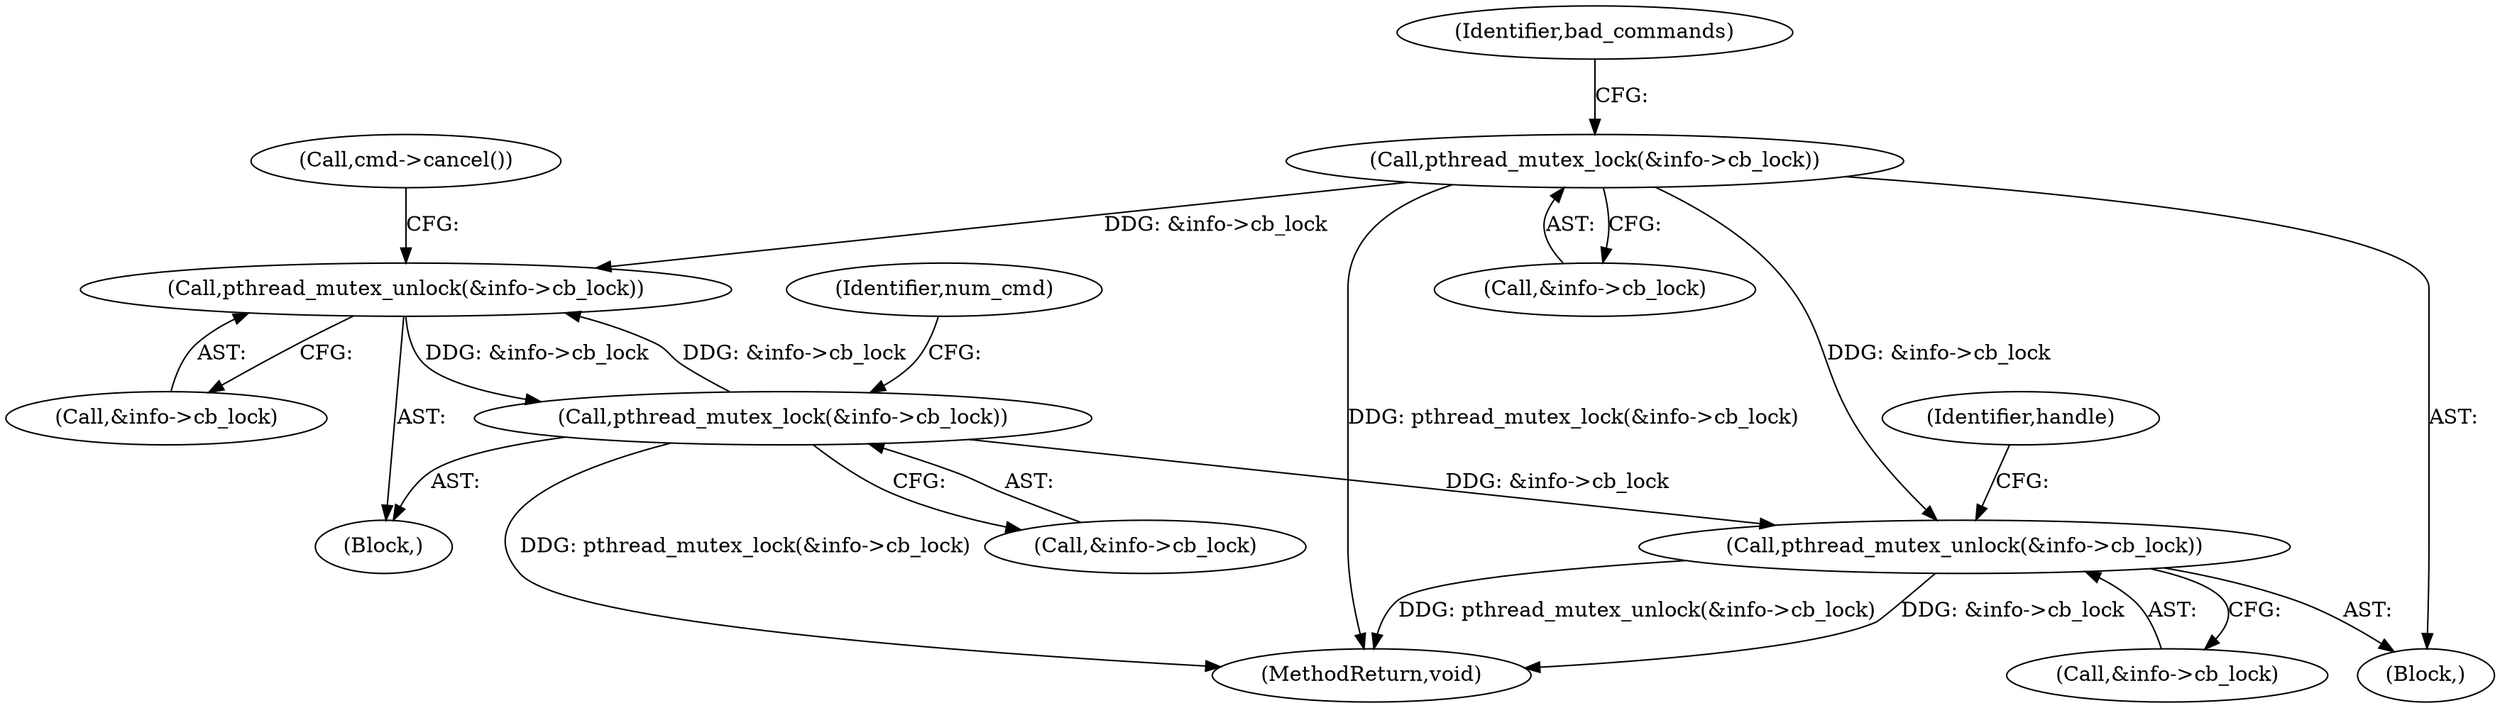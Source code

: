 digraph "0_Android_2c5a4fac8bc8198f6a2635ede776f8de40a0c3e1@API" {
"1000174" [label="(Call,pthread_mutex_lock(&info->cb_lock))"];
"1000257" [label="(Call,pthread_mutex_unlock(&info->cb_lock))"];
"1000263" [label="(Call,pthread_mutex_lock(&info->cb_lock))"];
"1000318" [label="(Call,pthread_mutex_unlock(&info->cb_lock))"];
"1000104" [label="(Block,)"];
"1000181" [label="(Identifier,bad_commands)"];
"1000174" [label="(Call,pthread_mutex_lock(&info->cb_lock))"];
"1000175" [label="(Call,&info->cb_lock)"];
"1000319" [label="(Call,&info->cb_lock)"];
"1000264" [label="(Call,&info->cb_lock)"];
"1000252" [label="(Block,)"];
"1000258" [label="(Call,&info->cb_lock)"];
"1000325" [label="(MethodReturn,void)"];
"1000257" [label="(Call,pthread_mutex_unlock(&info->cb_lock))"];
"1000318" [label="(Call,pthread_mutex_unlock(&info->cb_lock))"];
"1000263" [label="(Call,pthread_mutex_lock(&info->cb_lock))"];
"1000270" [label="(Identifier,num_cmd)"];
"1000262" [label="(Call,cmd->cancel())"];
"1000324" [label="(Identifier,handle)"];
"1000174" -> "1000104"  [label="AST: "];
"1000174" -> "1000175"  [label="CFG: "];
"1000175" -> "1000174"  [label="AST: "];
"1000181" -> "1000174"  [label="CFG: "];
"1000174" -> "1000325"  [label="DDG: pthread_mutex_lock(&info->cb_lock)"];
"1000174" -> "1000257"  [label="DDG: &info->cb_lock"];
"1000174" -> "1000318"  [label="DDG: &info->cb_lock"];
"1000257" -> "1000252"  [label="AST: "];
"1000257" -> "1000258"  [label="CFG: "];
"1000258" -> "1000257"  [label="AST: "];
"1000262" -> "1000257"  [label="CFG: "];
"1000263" -> "1000257"  [label="DDG: &info->cb_lock"];
"1000257" -> "1000263"  [label="DDG: &info->cb_lock"];
"1000263" -> "1000252"  [label="AST: "];
"1000263" -> "1000264"  [label="CFG: "];
"1000264" -> "1000263"  [label="AST: "];
"1000270" -> "1000263"  [label="CFG: "];
"1000263" -> "1000325"  [label="DDG: pthread_mutex_lock(&info->cb_lock)"];
"1000263" -> "1000318"  [label="DDG: &info->cb_lock"];
"1000318" -> "1000104"  [label="AST: "];
"1000318" -> "1000319"  [label="CFG: "];
"1000319" -> "1000318"  [label="AST: "];
"1000324" -> "1000318"  [label="CFG: "];
"1000318" -> "1000325"  [label="DDG: pthread_mutex_unlock(&info->cb_lock)"];
"1000318" -> "1000325"  [label="DDG: &info->cb_lock"];
}
